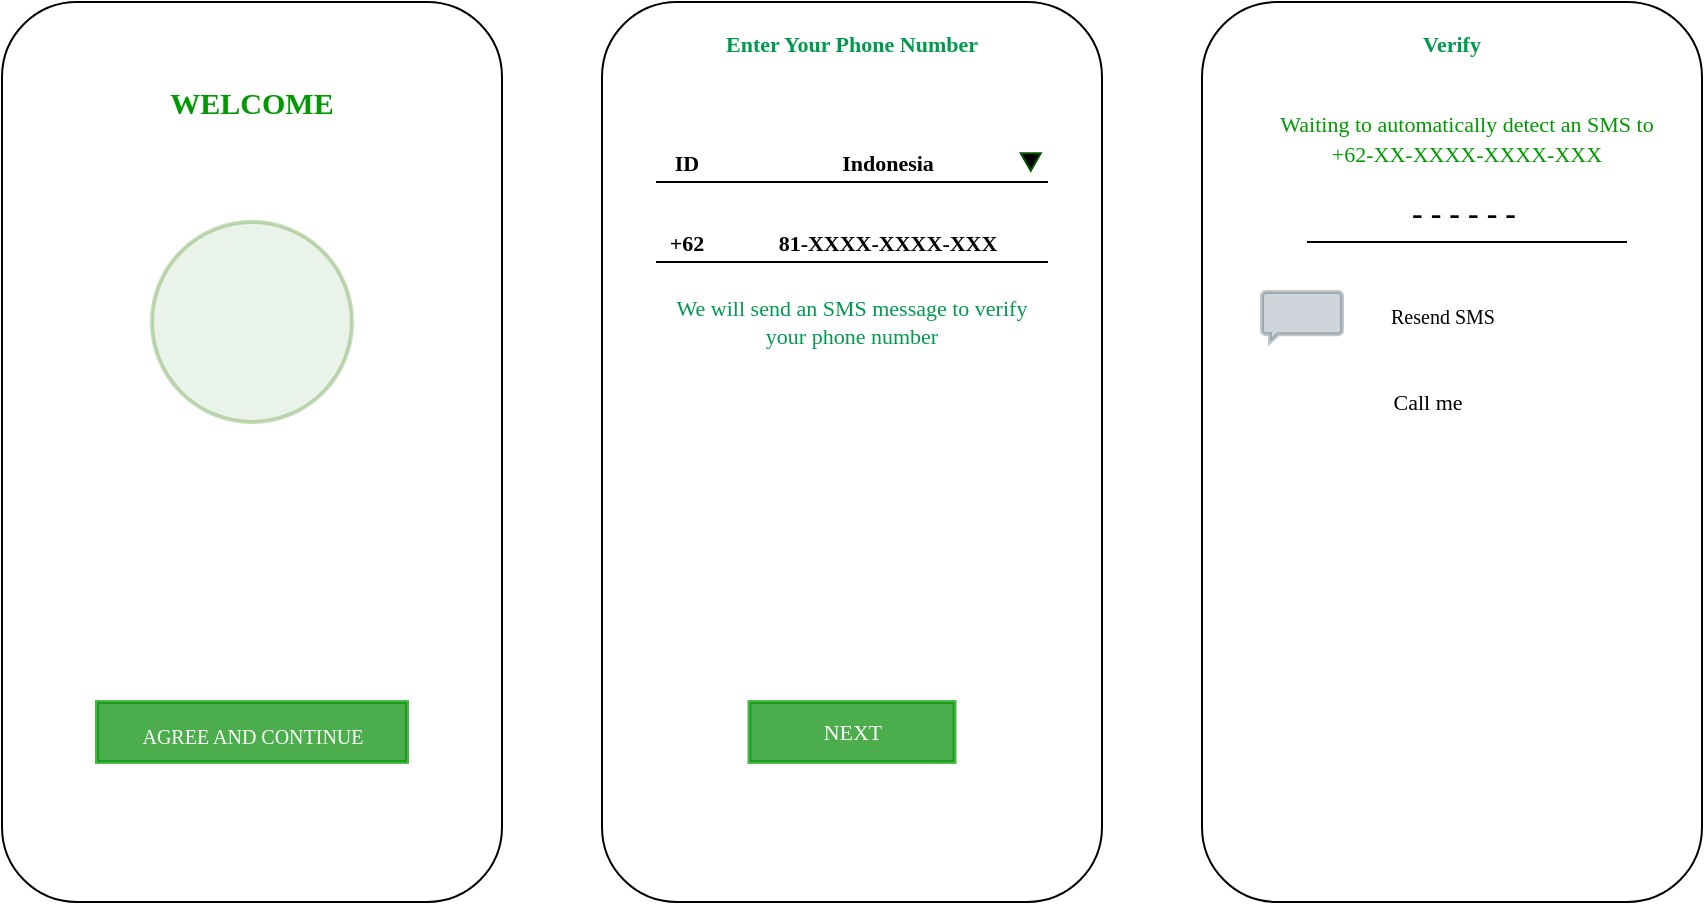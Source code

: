 <mxfile version="20.5.1" type="github">
  <diagram id="A-GsFA-6vnuBQk4Q9-Tm" name="Login">
    <mxGraphModel dx="1865" dy="547" grid="1" gridSize="10" guides="1" tooltips="1" connect="1" arrows="1" fold="1" page="1" pageScale="1" pageWidth="827" pageHeight="1169" math="0" shadow="0">
      <root>
        <mxCell id="0" />
        <mxCell id="1" parent="0" />
        <mxCell id="bRKHg4UI2Irz7XTdyYJ--1" value="" style="rounded=1;whiteSpace=wrap;html=1;" vertex="1" parent="1">
          <mxGeometry x="-720" y="30" width="250" height="450" as="geometry" />
        </mxCell>
        <mxCell id="bRKHg4UI2Irz7XTdyYJ--2" value="" style="ellipse;whiteSpace=wrap;html=1;aspect=fixed;flipV=0;align=center;fillColor=#d5e8d4;strokeColor=#82b366;strokeWidth=2;perimeterSpacing=0;opacity=50;shadow=0;sketch=0;" vertex="1" parent="1">
          <mxGeometry x="-645" y="140" width="100" height="100" as="geometry" />
        </mxCell>
        <mxCell id="bRKHg4UI2Irz7XTdyYJ--125" value="WELCOME" style="text;html=1;align=center;verticalAlign=middle;whiteSpace=wrap;rounded=0;shadow=0;sketch=0;strokeWidth=2;opacity=50;fontFamily=Verdana;fontStyle=1;fontColor=#009900;fontSize=15;" vertex="1" parent="1">
          <mxGeometry x="-645" y="60" width="100" height="40" as="geometry" />
        </mxCell>
        <mxCell id="bRKHg4UI2Irz7XTdyYJ--127" value="&lt;font face=&quot;Times New Roman&quot; style=&quot;font-size: 10px;&quot;&gt;AGREE AND CONTINUE&lt;/font&gt;" style="rounded=0;whiteSpace=wrap;html=1;shadow=0;sketch=0;strokeWidth=2;fontFamily=Verdana;fontSize=15;opacity=70;fillColor=#008A00;strokeColor=#009900;fontColor=#ffffff;fillStyle=auto;align=center;labelPosition=center;verticalLabelPosition=middle;verticalAlign=middle;imageVerticalAlign=middle;" vertex="1" parent="1">
          <mxGeometry x="-672.5" y="380" width="155" height="30" as="geometry" />
        </mxCell>
        <mxCell id="bRKHg4UI2Irz7XTdyYJ--128" value="" style="rounded=1;whiteSpace=wrap;html=1;shadow=0;sketch=0;fillStyle=auto;strokeWidth=1;fontFamily=Times New Roman;fontSize=10;fillColor=default;strokeColor=#000000;horizontal=1;verticalAlign=middle;" vertex="1" parent="1">
          <mxGeometry x="-420" y="30" width="250" height="450" as="geometry" />
        </mxCell>
        <mxCell id="bRKHg4UI2Irz7XTdyYJ--131" value="&lt;font style=&quot;font-size: 11px;&quot;&gt;Enter Your Phone Number&lt;/font&gt;" style="text;html=1;strokeColor=none;fillColor=none;align=center;verticalAlign=bottom;whiteSpace=wrap;rounded=0;fillStyle=auto;fontFamily=Verdana;fontColor=#00994D;fontStyle=1;fontSize=11;" vertex="1" parent="1">
          <mxGeometry x="-380" y="40" width="170" height="20" as="geometry" />
        </mxCell>
        <mxCell id="bRKHg4UI2Irz7XTdyYJ--134" value="" style="shape=table;startSize=0;container=1;collapsible=1;childLayout=tableLayout;fixedRows=1;rowLines=0;fontStyle=0;align=center;resizeLast=1;strokeColor=none;fillColor=none;collapsible=0;fillStyle=auto;fontFamily=Verdana;fontSize=11;fontColor=#00994D;left=1;separatorColor=none;" vertex="1" parent="1">
          <mxGeometry x="-392.5" y="100" width="195" height="20" as="geometry" />
        </mxCell>
        <mxCell id="bRKHg4UI2Irz7XTdyYJ--135" value="" style="shape=tableRow;horizontal=0;startSize=0;swimlaneHead=0;swimlaneBody=0;fillColor=none;collapsible=0;dropTarget=0;points=[[0,0.5],[1,0.5]];portConstraint=eastwest;top=0;left=0;right=0;bottom=1;fillStyle=auto;strokeColor=#000000;fontFamily=Verdana;fontSize=11;fontColor=#00994D;" vertex="1" parent="bRKHg4UI2Irz7XTdyYJ--134">
          <mxGeometry width="195" height="20" as="geometry" />
        </mxCell>
        <mxCell id="bRKHg4UI2Irz7XTdyYJ--136" value="ID" style="shape=partialRectangle;connectable=0;fillColor=none;top=0;left=0;bottom=0;right=0;fontStyle=1;overflow=hidden;fillStyle=auto;strokeColor=#000000;fontFamily=Verdana;fontSize=11;fontColor=#000000;" vertex="1" parent="bRKHg4UI2Irz7XTdyYJ--135">
          <mxGeometry width="30" height="20" as="geometry">
            <mxRectangle width="30" height="20" as="alternateBounds" />
          </mxGeometry>
        </mxCell>
        <mxCell id="bRKHg4UI2Irz7XTdyYJ--137" value="Indonesia" style="shape=partialRectangle;connectable=0;fillColor=none;top=0;left=0;bottom=0;right=0;align=center;spacingLeft=6;fontStyle=1;overflow=hidden;fillStyle=auto;strokeColor=#00994D;fontFamily=Verdana;fontSize=11;fontColor=#000000;" vertex="1" parent="bRKHg4UI2Irz7XTdyYJ--135">
          <mxGeometry x="30" width="165" height="20" as="geometry">
            <mxRectangle width="165" height="20" as="alternateBounds" />
          </mxGeometry>
        </mxCell>
        <mxCell id="bRKHg4UI2Irz7XTdyYJ--142" style="edgeStyle=orthogonalEdgeStyle;rounded=0;orthogonalLoop=1;jettySize=auto;html=1;exitX=0.5;exitY=1;exitDx=0;exitDy=0;fontFamily=Verdana;fontSize=11;fontColor=#00994D;" edge="1" parent="1" source="bRKHg4UI2Irz7XTdyYJ--1" target="bRKHg4UI2Irz7XTdyYJ--1">
          <mxGeometry relative="1" as="geometry" />
        </mxCell>
        <mxCell id="bRKHg4UI2Irz7XTdyYJ--144" value="" style="shape=table;startSize=0;container=1;collapsible=1;childLayout=tableLayout;fixedRows=1;rowLines=0;fontStyle=0;align=center;resizeLast=1;strokeColor=none;fillColor=none;collapsible=0;fillStyle=auto;fontFamily=Verdana;fontSize=11;fontColor=#00994D;" vertex="1" parent="1">
          <mxGeometry x="-392.5" y="140" width="195" height="20" as="geometry" />
        </mxCell>
        <mxCell id="bRKHg4UI2Irz7XTdyYJ--145" value="" style="shape=tableRow;horizontal=0;startSize=0;swimlaneHead=0;swimlaneBody=0;fillColor=none;collapsible=0;dropTarget=0;points=[[0,0.5],[1,0.5]];portConstraint=eastwest;top=0;left=0;right=0;bottom=1;fillStyle=auto;strokeColor=#000000;fontFamily=Verdana;fontSize=11;fontColor=#00994D;" vertex="1" parent="bRKHg4UI2Irz7XTdyYJ--144">
          <mxGeometry width="195" height="20" as="geometry" />
        </mxCell>
        <mxCell id="bRKHg4UI2Irz7XTdyYJ--146" value="+62" style="shape=partialRectangle;connectable=0;fillColor=none;top=0;left=0;bottom=0;right=0;fontStyle=1;overflow=hidden;fillStyle=auto;strokeColor=#000000;fontFamily=Verdana;fontSize=11;fontColor=#000000;" vertex="1" parent="bRKHg4UI2Irz7XTdyYJ--145">
          <mxGeometry width="30" height="20" as="geometry">
            <mxRectangle width="30" height="20" as="alternateBounds" />
          </mxGeometry>
        </mxCell>
        <mxCell id="bRKHg4UI2Irz7XTdyYJ--147" value="81-XXXX-XXXX-XXX" style="shape=partialRectangle;connectable=0;fillColor=none;top=0;left=0;bottom=0;right=0;align=center;spacingLeft=6;fontStyle=1;overflow=hidden;fillStyle=auto;strokeColor=#000000;fontFamily=Verdana;fontSize=11;fontColor=#000000;" vertex="1" parent="bRKHg4UI2Irz7XTdyYJ--145">
          <mxGeometry x="30" width="165" height="20" as="geometry">
            <mxRectangle width="165" height="20" as="alternateBounds" />
          </mxGeometry>
        </mxCell>
        <mxCell id="bRKHg4UI2Irz7XTdyYJ--148" value="We will send an SMS message to verify your phone number" style="text;html=1;strokeColor=none;fillColor=none;align=center;verticalAlign=middle;whiteSpace=wrap;rounded=0;fillStyle=auto;fontFamily=Verdana;fontSize=11;fontColor=#00994D;" vertex="1" parent="1">
          <mxGeometry x="-385" y="185" width="180" height="10" as="geometry" />
        </mxCell>
        <mxCell id="bRKHg4UI2Irz7XTdyYJ--151" value="" style="triangle;whiteSpace=wrap;html=1;fillStyle=auto;strokeColor=#005700;fontFamily=Verdana;fontSize=11;fillColor=#000000;rotation=90;fontColor=#ffffff;" vertex="1" parent="1">
          <mxGeometry x="-210" y="105" width="8.75" height="10" as="geometry" />
        </mxCell>
        <mxCell id="bRKHg4UI2Irz7XTdyYJ--152" value="&lt;font color=&quot;#ffffff&quot;&gt;NEXT&lt;/font&gt;" style="rounded=0;whiteSpace=wrap;html=1;fillStyle=auto;strokeColor=#009900;fontFamily=Verdana;fontSize=11;fillColor=#008A00;opacity=70;strokeWidth=2;" vertex="1" parent="1">
          <mxGeometry x="-346.25" y="380" width="102.5" height="30" as="geometry" />
        </mxCell>
        <mxCell id="bRKHg4UI2Irz7XTdyYJ--155" value="" style="rounded=1;whiteSpace=wrap;html=1;" vertex="1" parent="1">
          <mxGeometry x="-120" y="30" width="250" height="450" as="geometry" />
        </mxCell>
        <mxCell id="bRKHg4UI2Irz7XTdyYJ--156" value="Verify" style="text;html=1;strokeColor=none;fillColor=none;align=center;verticalAlign=bottom;whiteSpace=wrap;rounded=0;fillStyle=auto;fontFamily=Verdana;fontColor=#00994D;fontStyle=1;fontSize=11;" vertex="1" parent="1">
          <mxGeometry x="-80" y="40" width="170" height="20" as="geometry" />
        </mxCell>
        <mxCell id="bRKHg4UI2Irz7XTdyYJ--157" value="&lt;font color=&quot;#009900&quot; style=&quot;font-size: 11px;&quot; face=&quot;Verdana&quot;&gt;Waiting to automatically detect an SMS to +62-XX-XXXX-XXXX-XXX&lt;/font&gt;" style="text;html=1;strokeColor=none;fillColor=none;align=center;verticalAlign=middle;whiteSpace=wrap;rounded=0;" vertex="1" parent="1">
          <mxGeometry x="-85" y="80" width="195" height="35" as="geometry" />
        </mxCell>
        <mxCell id="bRKHg4UI2Irz7XTdyYJ--160" value="" style="line;strokeWidth=1;html=1;fontFamily=Verdana;fontSize=11;" vertex="1" parent="1">
          <mxGeometry x="-67.5" y="145" width="160" height="10" as="geometry" />
        </mxCell>
        <mxCell id="bRKHg4UI2Irz7XTdyYJ--161" value="&lt;b&gt;&lt;font style=&quot;font-size: 16px;&quot;&gt;- - - - - -&amp;nbsp;&lt;/font&gt;&lt;/b&gt;" style="text;html=1;strokeColor=none;fillColor=none;align=center;verticalAlign=middle;whiteSpace=wrap;rounded=0;strokeWidth=1;fontFamily=Verdana;fontSize=11;" vertex="1" parent="1">
          <mxGeometry x="-37.5" y="120" width="100" height="30" as="geometry" />
        </mxCell>
        <mxCell id="bRKHg4UI2Irz7XTdyYJ--163" value="" style="html=1;verticalLabelPosition=bottom;align=center;labelBackgroundColor=#ffffff;verticalAlign=top;strokeWidth=2;shadow=0;dashed=0;shape=mxgraph.ios7.icons.message;fontFamily=Verdana;fontSize=16;flipH=1;strokeColor=#314354;fillColor=#647687;fontColor=#ffffff;opacity=30;" vertex="1" parent="1">
          <mxGeometry x="-90" y="175" width="40" height="25" as="geometry" />
        </mxCell>
        <mxCell id="bRKHg4UI2Irz7XTdyYJ--164" value="" style="shape=image;html=1;verticalAlign=top;verticalLabelPosition=bottom;labelBackgroundColor=#ffffff;imageAspect=0;aspect=fixed;image=https://cdn0.iconfinder.com/data/icons/google-material-design-3-0/48/ic_call_48px-128.png;strokeColor=#009900;strokeWidth=1;fontFamily=Verdana;fontSize=16;opacity=30;" vertex="1" parent="1">
          <mxGeometry x="-90" y="210" width="40" height="40" as="geometry" />
        </mxCell>
        <mxCell id="bRKHg4UI2Irz7XTdyYJ--165" value="&lt;font style=&quot;font-size: 10px;&quot;&gt;Resend SMS&lt;/font&gt;" style="text;html=1;strokeColor=none;fillColor=none;align=center;verticalAlign=middle;whiteSpace=wrap;rounded=0;strokeWidth=1;fontFamily=Verdana;fontSize=16;opacity=30;sketch=0;" vertex="1" parent="1">
          <mxGeometry x="-37.5" y="175" width="75" height="20" as="geometry" />
        </mxCell>
        <mxCell id="bRKHg4UI2Irz7XTdyYJ--166" value="&lt;font style=&quot;font-size: 11px;&quot;&gt;Call me&lt;/font&gt;" style="text;html=1;strokeColor=none;fillColor=none;align=center;verticalAlign=middle;whiteSpace=wrap;rounded=0;sketch=0;strokeWidth=1;fontFamily=Verdana;fontSize=10;opacity=30;" vertex="1" parent="1">
          <mxGeometry x="-37.5" y="215" width="60" height="30" as="geometry" />
        </mxCell>
      </root>
    </mxGraphModel>
  </diagram>
</mxfile>
